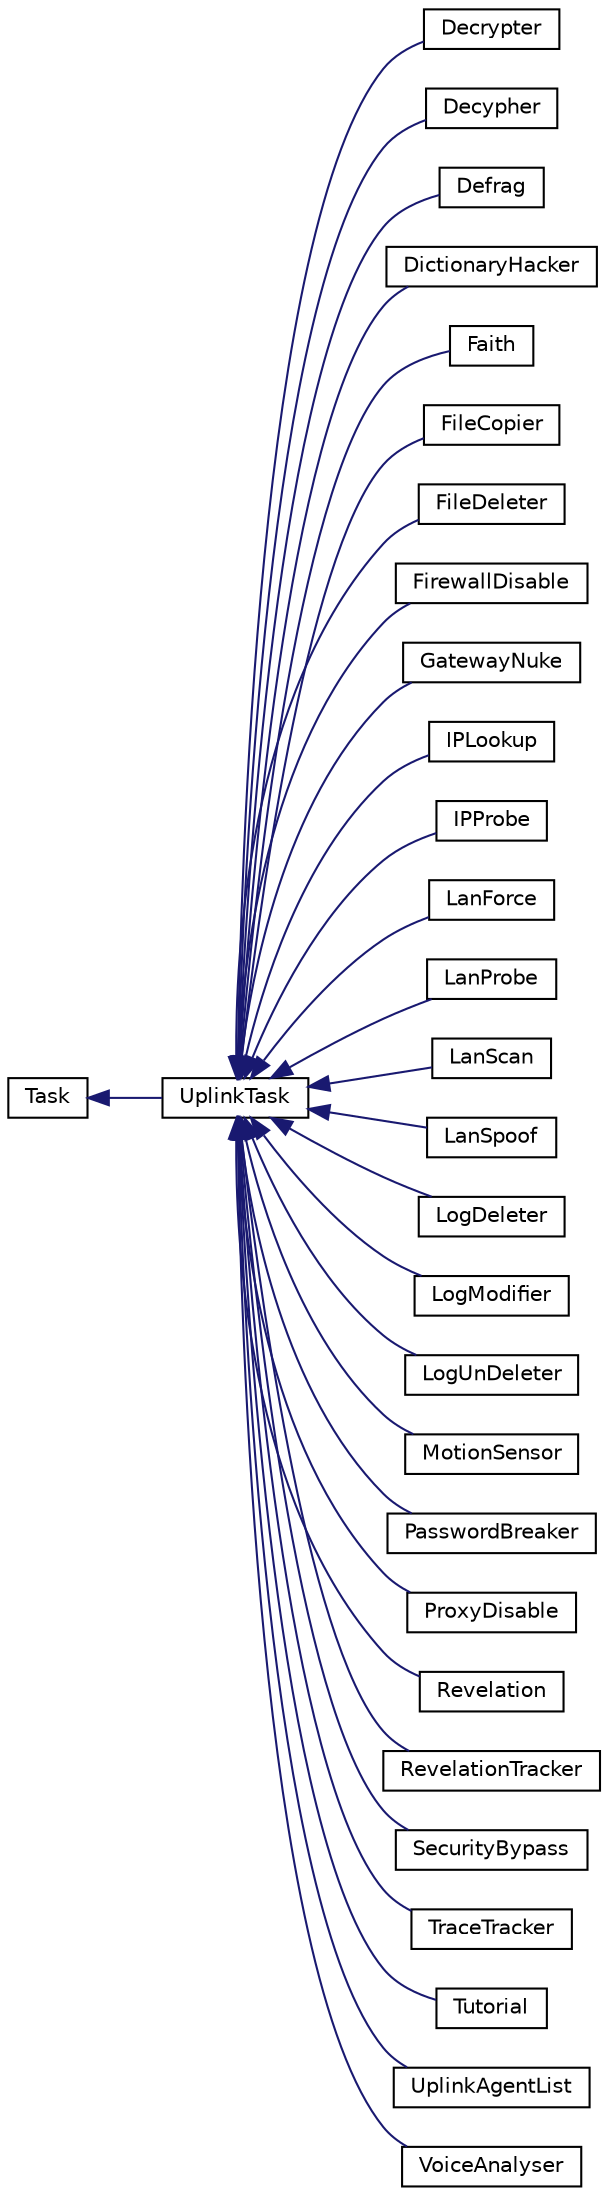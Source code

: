 digraph "Graphical Class Hierarchy"
{
 // LATEX_PDF_SIZE
  edge [fontname="Helvetica",fontsize="10",labelfontname="Helvetica",labelfontsize="10"];
  node [fontname="Helvetica",fontsize="10",shape=record];
  rankdir="LR";
  Node0 [label="Task",height=0.2,width=0.4,color="black", fillcolor="white", style="filled",URL="$classTask.html",tooltip="Base Task Class."];
  Node0 -> Node1 [dir="back",color="midnightblue",fontsize="10",style="solid",fontname="Helvetica"];
  Node1 [label="UplinkTask",height=0.2,width=0.4,color="black", fillcolor="white", style="filled",URL="$classUplinkTask.html",tooltip=" "];
  Node1 -> Node2 [dir="back",color="midnightblue",fontsize="10",style="solid",fontname="Helvetica"];
  Node2 [label="Decrypter",height=0.2,width=0.4,color="black", fillcolor="white", style="filled",URL="$classDecrypter.html",tooltip=" "];
  Node1 -> Node3 [dir="back",color="midnightblue",fontsize="10",style="solid",fontname="Helvetica"];
  Node3 [label="Decypher",height=0.2,width=0.4,color="black", fillcolor="white", style="filled",URL="$classDecypher.html",tooltip=" "];
  Node1 -> Node4 [dir="back",color="midnightblue",fontsize="10",style="solid",fontname="Helvetica"];
  Node4 [label="Defrag",height=0.2,width=0.4,color="black", fillcolor="white", style="filled",URL="$classDefrag.html",tooltip=" "];
  Node1 -> Node5 [dir="back",color="midnightblue",fontsize="10",style="solid",fontname="Helvetica"];
  Node5 [label="DictionaryHacker",height=0.2,width=0.4,color="black", fillcolor="white", style="filled",URL="$classDictionaryHacker.html",tooltip=" "];
  Node1 -> Node6 [dir="back",color="midnightblue",fontsize="10",style="solid",fontname="Helvetica"];
  Node6 [label="Faith",height=0.2,width=0.4,color="black", fillcolor="white", style="filled",URL="$classFaith.html",tooltip=" "];
  Node1 -> Node7 [dir="back",color="midnightblue",fontsize="10",style="solid",fontname="Helvetica"];
  Node7 [label="FileCopier",height=0.2,width=0.4,color="black", fillcolor="white", style="filled",URL="$classFileCopier.html",tooltip=" "];
  Node1 -> Node8 [dir="back",color="midnightblue",fontsize="10",style="solid",fontname="Helvetica"];
  Node8 [label="FileDeleter",height=0.2,width=0.4,color="black", fillcolor="white", style="filled",URL="$classFileDeleter.html",tooltip=" "];
  Node1 -> Node9 [dir="back",color="midnightblue",fontsize="10",style="solid",fontname="Helvetica"];
  Node9 [label="FirewallDisable",height=0.2,width=0.4,color="black", fillcolor="white", style="filled",URL="$classFirewallDisable.html",tooltip=" "];
  Node1 -> Node10 [dir="back",color="midnightblue",fontsize="10",style="solid",fontname="Helvetica"];
  Node10 [label="GatewayNuke",height=0.2,width=0.4,color="black", fillcolor="white", style="filled",URL="$classGatewayNuke.html",tooltip="Gateway nuke software driver."];
  Node1 -> Node11 [dir="back",color="midnightblue",fontsize="10",style="solid",fontname="Helvetica"];
  Node11 [label="IPLookup",height=0.2,width=0.4,color="black", fillcolor="white", style="filled",URL="$classIPLookup.html",tooltip=" "];
  Node1 -> Node12 [dir="back",color="midnightblue",fontsize="10",style="solid",fontname="Helvetica"];
  Node12 [label="IPProbe",height=0.2,width=0.4,color="black", fillcolor="white", style="filled",URL="$classIPProbe.html",tooltip=" "];
  Node1 -> Node13 [dir="back",color="midnightblue",fontsize="10",style="solid",fontname="Helvetica"];
  Node13 [label="LanForce",height=0.2,width=0.4,color="black", fillcolor="white", style="filled",URL="$classLanForce.html",tooltip=" "];
  Node1 -> Node14 [dir="back",color="midnightblue",fontsize="10",style="solid",fontname="Helvetica"];
  Node14 [label="LanProbe",height=0.2,width=0.4,color="black", fillcolor="white", style="filled",URL="$classLanProbe.html",tooltip=" "];
  Node1 -> Node15 [dir="back",color="midnightblue",fontsize="10",style="solid",fontname="Helvetica"];
  Node15 [label="LanScan",height=0.2,width=0.4,color="black", fillcolor="white", style="filled",URL="$classLanScan.html",tooltip=" "];
  Node1 -> Node16 [dir="back",color="midnightblue",fontsize="10",style="solid",fontname="Helvetica"];
  Node16 [label="LanSpoof",height=0.2,width=0.4,color="black", fillcolor="white", style="filled",URL="$classLanSpoof.html",tooltip=" "];
  Node1 -> Node17 [dir="back",color="midnightblue",fontsize="10",style="solid",fontname="Helvetica"];
  Node17 [label="LogDeleter",height=0.2,width=0.4,color="black", fillcolor="white", style="filled",URL="$classLogDeleter.html",tooltip=" "];
  Node1 -> Node18 [dir="back",color="midnightblue",fontsize="10",style="solid",fontname="Helvetica"];
  Node18 [label="LogModifier",height=0.2,width=0.4,color="black", fillcolor="white", style="filled",URL="$classLogModifier.html",tooltip=" "];
  Node1 -> Node19 [dir="back",color="midnightblue",fontsize="10",style="solid",fontname="Helvetica"];
  Node19 [label="LogUnDeleter",height=0.2,width=0.4,color="black", fillcolor="white", style="filled",URL="$classLogUnDeleter.html",tooltip=" "];
  Node1 -> Node20 [dir="back",color="midnightblue",fontsize="10",style="solid",fontname="Helvetica"];
  Node20 [label="MotionSensor",height=0.2,width=0.4,color="black", fillcolor="white", style="filled",URL="$classMotionSensor.html",tooltip=" "];
  Node1 -> Node21 [dir="back",color="midnightblue",fontsize="10",style="solid",fontname="Helvetica"];
  Node21 [label="PasswordBreaker",height=0.2,width=0.4,color="black", fillcolor="white", style="filled",URL="$classPasswordBreaker.html",tooltip=" "];
  Node1 -> Node22 [dir="back",color="midnightblue",fontsize="10",style="solid",fontname="Helvetica"];
  Node22 [label="ProxyDisable",height=0.2,width=0.4,color="black", fillcolor="white", style="filled",URL="$classProxyDisable.html",tooltip=" "];
  Node1 -> Node23 [dir="back",color="midnightblue",fontsize="10",style="solid",fontname="Helvetica"];
  Node23 [label="Revelation",height=0.2,width=0.4,color="black", fillcolor="white", style="filled",URL="$classRevelation.html",tooltip=" "];
  Node1 -> Node24 [dir="back",color="midnightblue",fontsize="10",style="solid",fontname="Helvetica"];
  Node24 [label="RevelationTracker",height=0.2,width=0.4,color="black", fillcolor="white", style="filled",URL="$classRevelationTracker.html",tooltip=" "];
  Node1 -> Node25 [dir="back",color="midnightblue",fontsize="10",style="solid",fontname="Helvetica"];
  Node25 [label="SecurityBypass",height=0.2,width=0.4,color="black", fillcolor="white", style="filled",URL="$classSecurityBypass.html",tooltip="Security Bypass Class."];
  Node1 -> Node26 [dir="back",color="midnightblue",fontsize="10",style="solid",fontname="Helvetica"];
  Node26 [label="TraceTracker",height=0.2,width=0.4,color="black", fillcolor="white", style="filled",URL="$classTraceTracker.html",tooltip=" "];
  Node1 -> Node27 [dir="back",color="midnightblue",fontsize="10",style="solid",fontname="Helvetica"];
  Node27 [label="Tutorial",height=0.2,width=0.4,color="black", fillcolor="white", style="filled",URL="$classTutorial.html",tooltip=" "];
  Node1 -> Node28 [dir="back",color="midnightblue",fontsize="10",style="solid",fontname="Helvetica"];
  Node28 [label="UplinkAgentList",height=0.2,width=0.4,color="black", fillcolor="white", style="filled",URL="$classUplinkAgentList.html",tooltip=" "];
  Node1 -> Node29 [dir="back",color="midnightblue",fontsize="10",style="solid",fontname="Helvetica"];
  Node29 [label="VoiceAnalyser",height=0.2,width=0.4,color="black", fillcolor="white", style="filled",URL="$classVoiceAnalyser.html",tooltip=" "];
}
